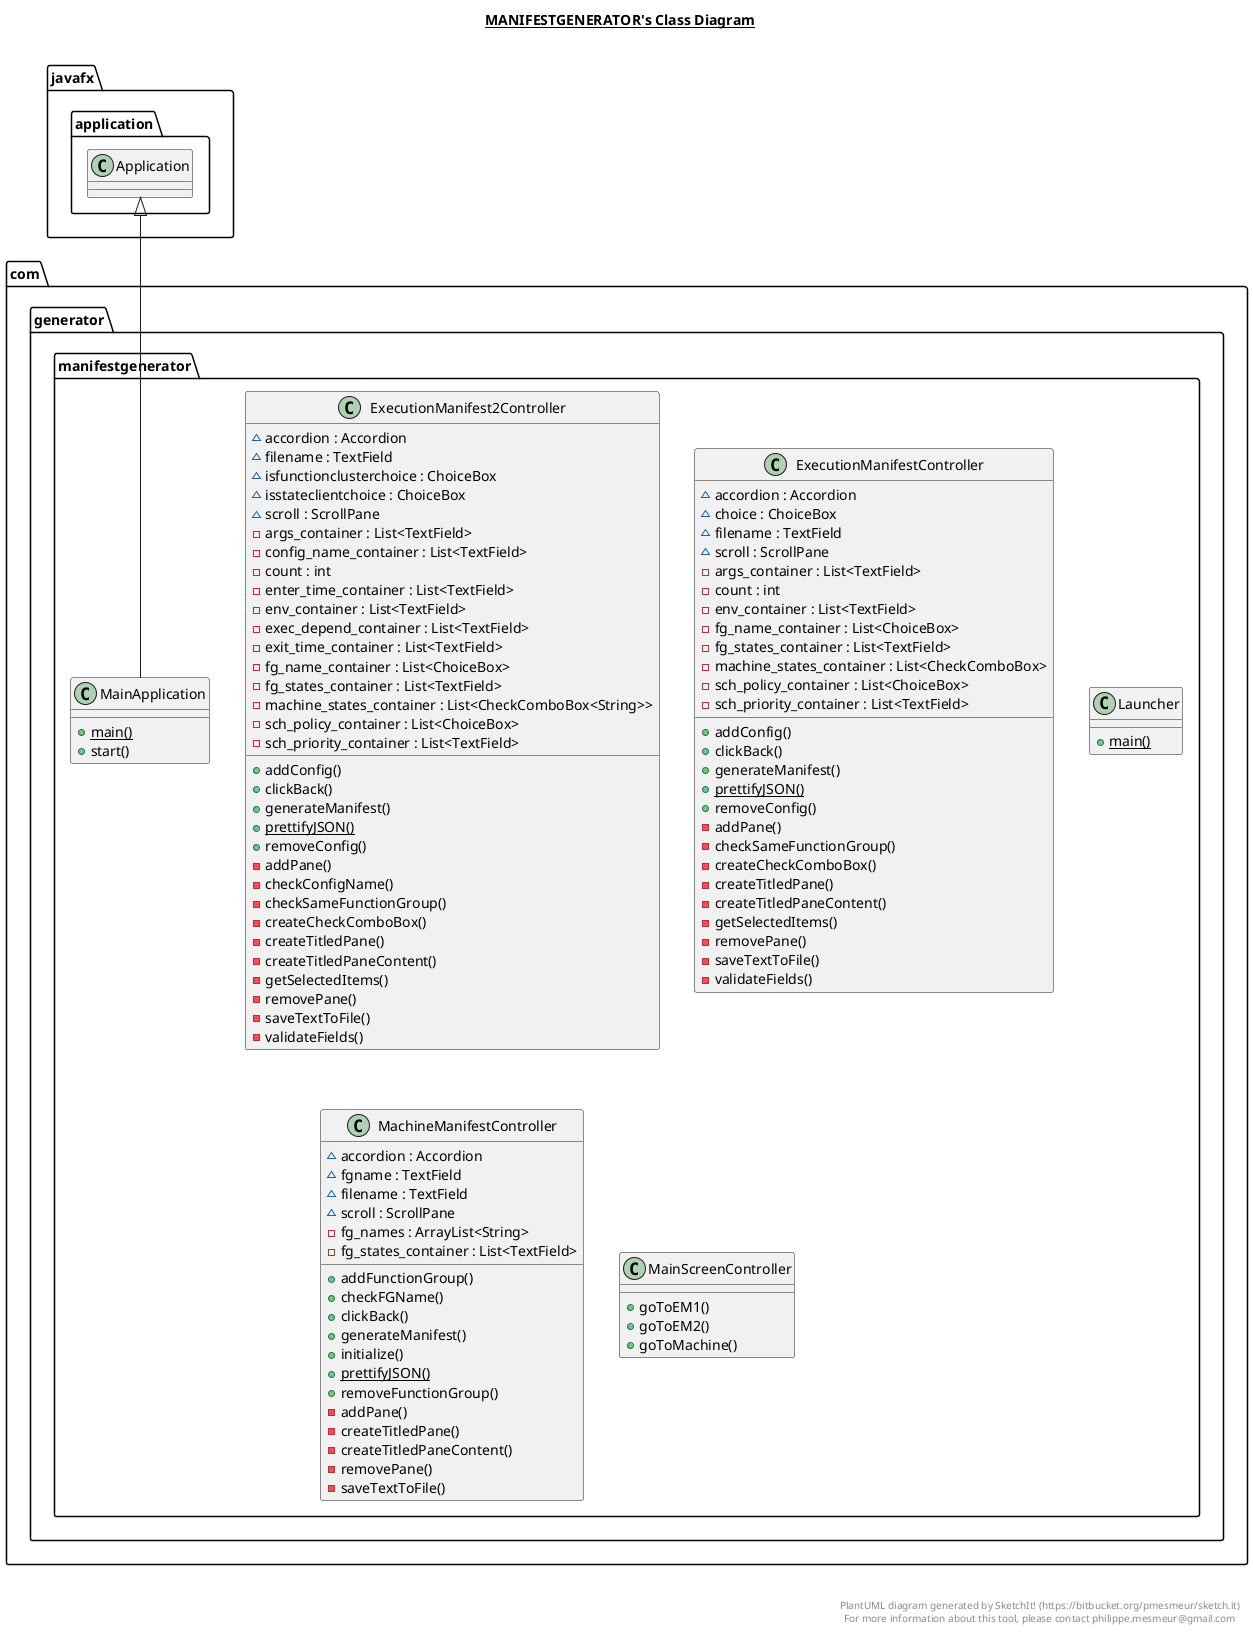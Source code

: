 @startuml

title __MANIFESTGENERATOR's Class Diagram__\n

  namespace  com.generator.manifestgenerator {
      class com.generator.manifestgenerator.ExecutionManifest2Controller {
          ~ accordion : Accordion
          ~ filename : TextField
          ~ isfunctionclusterchoice : ChoiceBox
          ~ isstateclientchoice : ChoiceBox
          ~ scroll : ScrollPane
          - args_container : List<TextField>
          - config_name_container : List<TextField>
          - count : int
          - enter_time_container : List<TextField>
          - env_container : List<TextField>
          - exec_depend_container : List<TextField>
          - exit_time_container : List<TextField>
          - fg_name_container : List<ChoiceBox>
          - fg_states_container : List<TextField>
          - machine_states_container : List<CheckComboBox<String>>
          - sch_policy_container : List<ChoiceBox>
          - sch_priority_container : List<TextField>
          + addConfig()
          + clickBack()
          + generateManifest()
          {static} + prettifyJSON()
          + removeConfig()
          - addPane()
          - checkConfigName()
          - checkSameFunctionGroup()
          - createCheckComboBox()
          - createTitledPane()
          - createTitledPaneContent()
          - getSelectedItems()
          - removePane()
          - saveTextToFile()
          - validateFields()
      }
    }

  

  namespace  com.generator.manifestgenerator {
      class com.generator.manifestgenerator.ExecutionManifestController {
          ~ accordion : Accordion
          ~ choice : ChoiceBox
          ~ filename : TextField
          ~ scroll : ScrollPane
          - args_container : List<TextField>
          - count : int
          - env_container : List<TextField>
          - fg_name_container : List<ChoiceBox>
          - fg_states_container : List<TextField>
          - machine_states_container : List<CheckComboBox>
          - sch_policy_container : List<ChoiceBox>
          - sch_priority_container : List<TextField>
          + addConfig()
          + clickBack()
          + generateManifest()
          {static} + prettifyJSON()
          + removeConfig()
          - addPane()
          - checkSameFunctionGroup()
          - createCheckComboBox()
          - createTitledPane()
          - createTitledPaneContent()
          - getSelectedItems()
          - removePane()
          - saveTextToFile()
          - validateFields()
      }
    }

  

  namespace  com.generator.manifestgenerator {
      class com.generator.manifestgenerator.Launcher {
          {static} + main()
      }
    }

  

  namespace  com.generator.manifestgenerator {
      class com.generator.manifestgenerator.MachineManifestController {
          ~ accordion : Accordion
          ~ fgname : TextField
          ~ filename : TextField
          ~ scroll : ScrollPane
          - fg_names : ArrayList<String>
          - fg_states_container : List<TextField>
          + addFunctionGroup()
          + checkFGName()
          + clickBack()
          + generateManifest()
          + initialize()
          {static} + prettifyJSON()
          + removeFunctionGroup()
          - addPane()
          - createTitledPane()
          - createTitledPaneContent()
          - removePane()
          - saveTextToFile()
      }
    }

  

  namespace  com.generator.manifestgenerator {
      class com.generator.manifestgenerator.MainApplication {
          {static} + main()
          + start()
      }
    }

  

  namespace   com.generator.manifestgenerator {
      class com.generator.manifestgenerator.MainScreenController {
          + goToEM1()
          + goToEM2()
          + goToMachine()
      }
    }

  

  com.generator.manifestgenerator.MainApplication -up-|> javafx.application.Application


right footer


PlantUML diagram generated by SketchIt! (https://bitbucket.org/pmesmeur/sketch.it)
For more information about this tool, please contact philippe.mesmeur@gmail.com
endfooter

@enduml
